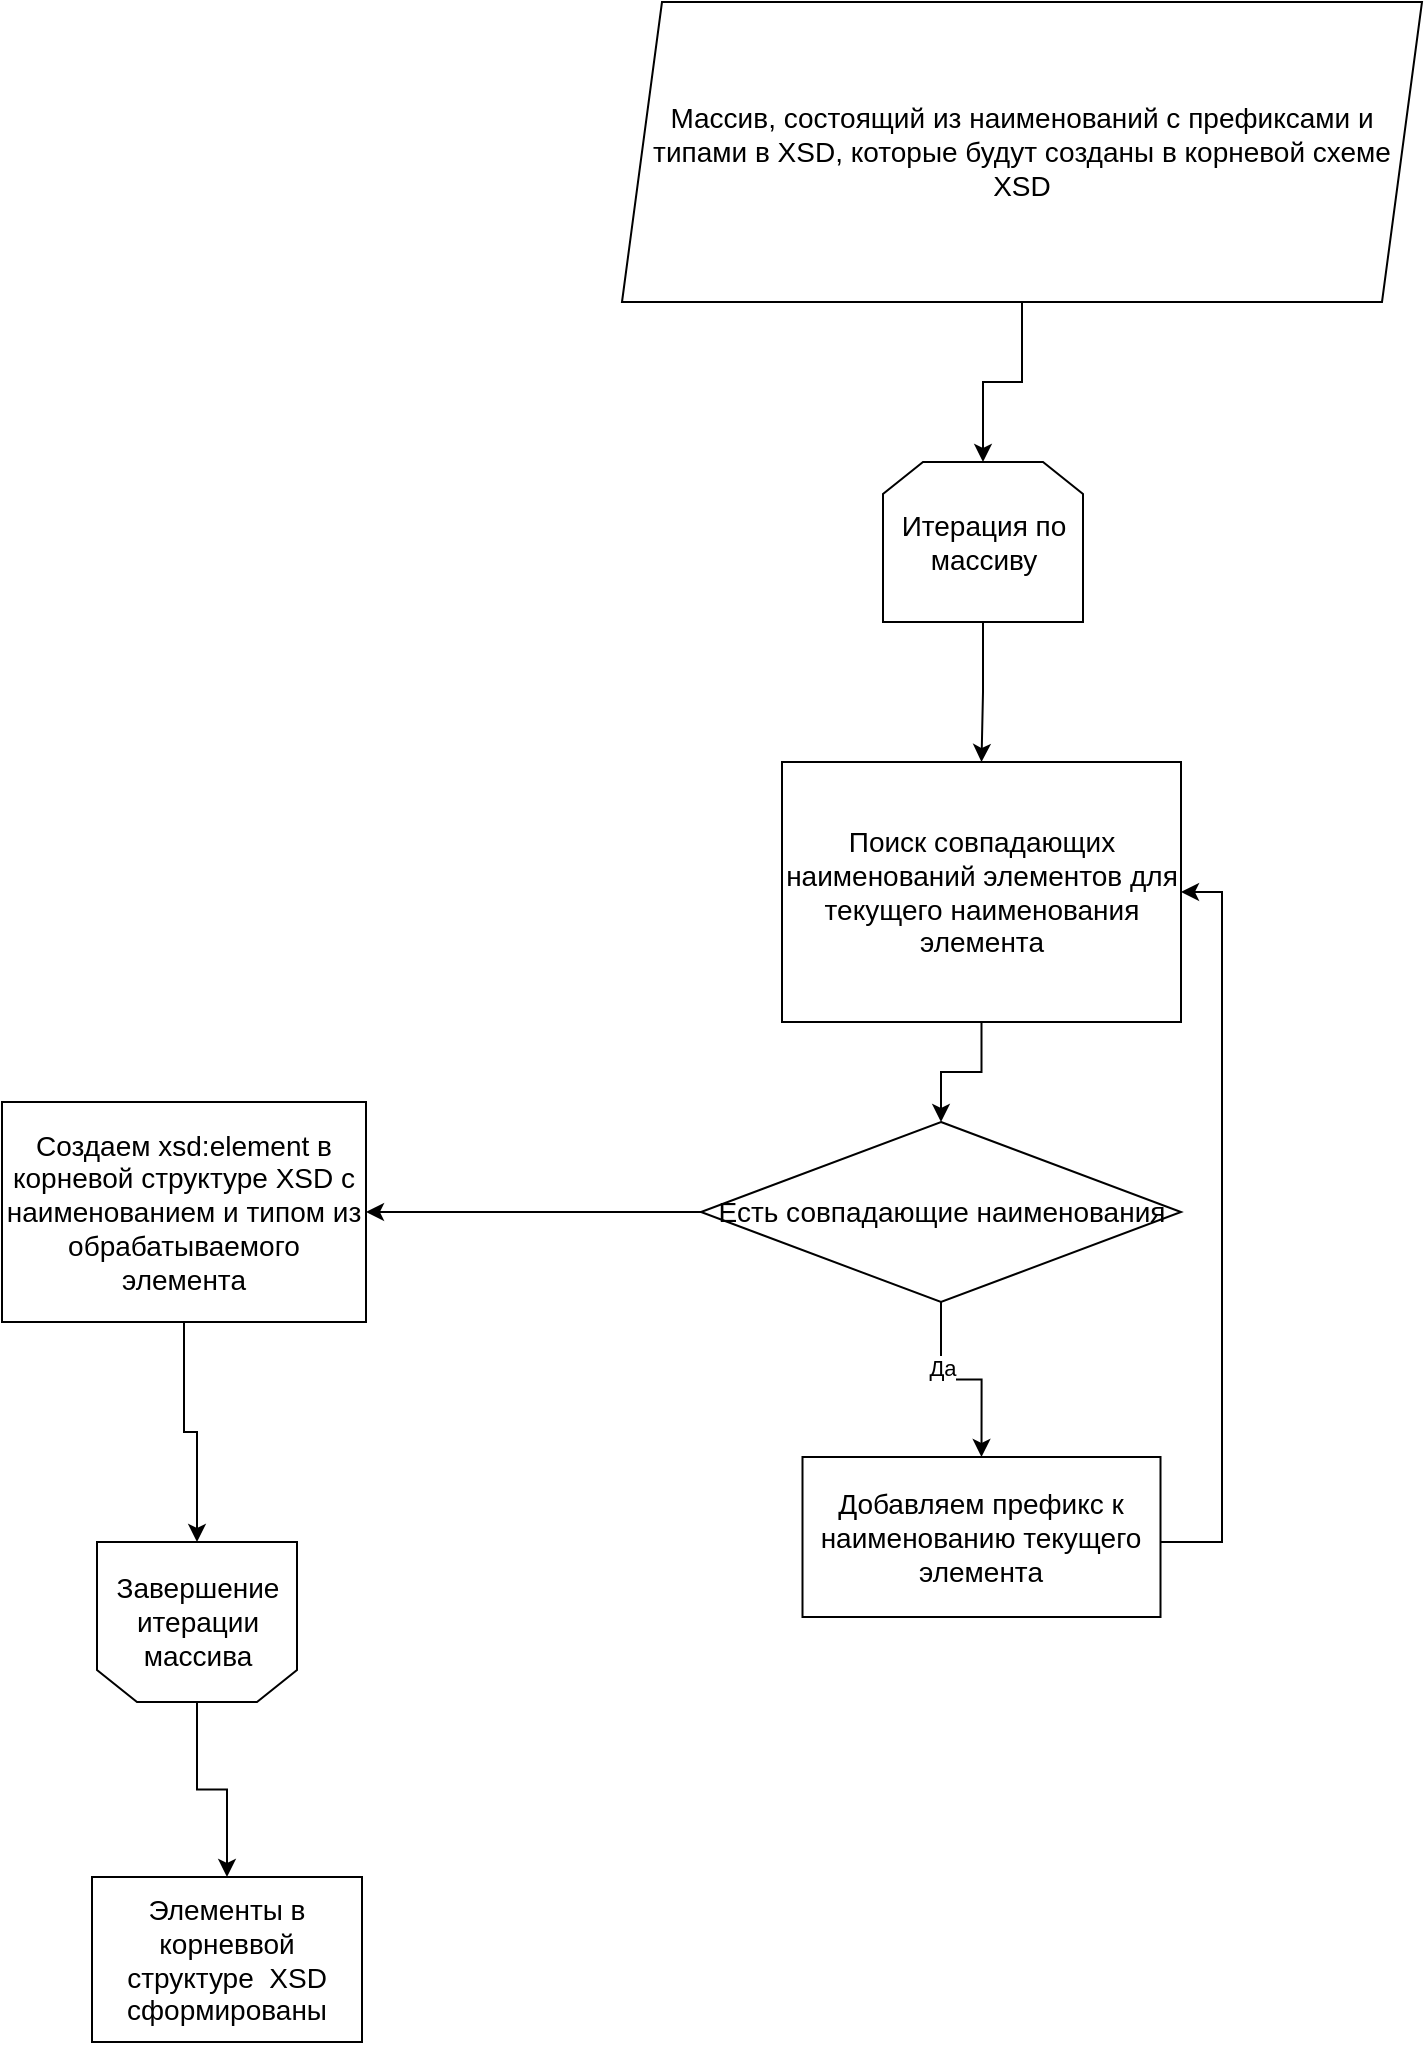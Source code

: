 <mxfile version="24.4.3" type="github">
  <diagram name="Page-1" id="6_bwfNdzsCJzBhfLqTul">
    <mxGraphModel dx="1221" dy="1795" grid="1" gridSize="10" guides="1" tooltips="1" connect="1" arrows="1" fold="1" page="1" pageScale="1" pageWidth="827" pageHeight="1169" math="0" shadow="0">
      <root>
        <mxCell id="0" />
        <mxCell id="1" parent="0" />
        <mxCell id="PGdRBs4h6YDw4an3QpVc-1" style="edgeStyle=orthogonalEdgeStyle;rounded=0;orthogonalLoop=1;jettySize=auto;html=1;entryX=0.5;entryY=0;entryDx=0;entryDy=0;fontSize=14;" edge="1" parent="1" source="PGdRBs4h6YDw4an3QpVc-2" target="PGdRBs4h6YDw4an3QpVc-4">
          <mxGeometry relative="1" as="geometry">
            <mxPoint x="660.5" y="-590" as="targetPoint" />
          </mxGeometry>
        </mxCell>
        <mxCell id="PGdRBs4h6YDw4an3QpVc-2" value="Массив, состоящий из наименований с префиксами и типами в XSD, которые будут созданы в корневой схеме XSD" style="shape=parallelogram;perimeter=parallelogramPerimeter;whiteSpace=wrap;html=1;fixedSize=1;fontSize=14;" vertex="1" parent="1">
          <mxGeometry x="480" y="-870" width="400" height="150" as="geometry" />
        </mxCell>
        <mxCell id="PGdRBs4h6YDw4an3QpVc-3" style="edgeStyle=orthogonalEdgeStyle;rounded=0;orthogonalLoop=1;jettySize=auto;html=1;entryX=0.5;entryY=0;entryDx=0;entryDy=0;fontSize=14;" edge="1" parent="1" source="PGdRBs4h6YDw4an3QpVc-4" target="PGdRBs4h6YDw4an3QpVc-6">
          <mxGeometry relative="1" as="geometry" />
        </mxCell>
        <mxCell id="PGdRBs4h6YDw4an3QpVc-4" value="Итерация по массиву" style="shape=loopLimit;whiteSpace=wrap;html=1;fontSize=14;" vertex="1" parent="1">
          <mxGeometry x="610.5" y="-640" width="100" height="80" as="geometry" />
        </mxCell>
        <mxCell id="PGdRBs4h6YDw4an3QpVc-5" style="edgeStyle=orthogonalEdgeStyle;rounded=0;orthogonalLoop=1;jettySize=auto;html=1;entryX=0.5;entryY=0;entryDx=0;entryDy=0;fontSize=14;" edge="1" parent="1" source="PGdRBs4h6YDw4an3QpVc-6" target="PGdRBs4h6YDw4an3QpVc-10">
          <mxGeometry relative="1" as="geometry" />
        </mxCell>
        <mxCell id="PGdRBs4h6YDw4an3QpVc-6" value="Поиск совпадающих наименований элементов для текущего наименования элемента" style="rounded=0;whiteSpace=wrap;html=1;fontSize=14;" vertex="1" parent="1">
          <mxGeometry x="560" y="-490" width="199.5" height="130" as="geometry" />
        </mxCell>
        <mxCell id="PGdRBs4h6YDw4an3QpVc-7" style="edgeStyle=orthogonalEdgeStyle;rounded=0;orthogonalLoop=1;jettySize=auto;html=1;entryX=0.5;entryY=0;entryDx=0;entryDy=0;fontSize=14;" edge="1" parent="1" source="PGdRBs4h6YDw4an3QpVc-10" target="PGdRBs4h6YDw4an3QpVc-12">
          <mxGeometry relative="1" as="geometry" />
        </mxCell>
        <mxCell id="PGdRBs4h6YDw4an3QpVc-8" value="Да" style="edgeLabel;html=1;align=center;verticalAlign=middle;resizable=0;points=[];" vertex="1" connectable="0" parent="PGdRBs4h6YDw4an3QpVc-7">
          <mxGeometry x="-0.356" relative="1" as="geometry">
            <mxPoint y="1" as="offset" />
          </mxGeometry>
        </mxCell>
        <mxCell id="PGdRBs4h6YDw4an3QpVc-9" style="edgeStyle=orthogonalEdgeStyle;rounded=0;orthogonalLoop=1;jettySize=auto;html=1;fontSize=14;" edge="1" parent="1" source="PGdRBs4h6YDw4an3QpVc-10" target="PGdRBs4h6YDw4an3QpVc-14">
          <mxGeometry relative="1" as="geometry">
            <mxPoint x="390" y="-265" as="targetPoint" />
          </mxGeometry>
        </mxCell>
        <mxCell id="PGdRBs4h6YDw4an3QpVc-10" value="Есть совпадающие наименования" style="rhombus;whiteSpace=wrap;html=1;fontSize=14;" vertex="1" parent="1">
          <mxGeometry x="519.5" y="-310" width="240" height="90" as="geometry" />
        </mxCell>
        <mxCell id="PGdRBs4h6YDw4an3QpVc-11" style="edgeStyle=orthogonalEdgeStyle;rounded=0;orthogonalLoop=1;jettySize=auto;html=1;entryX=1;entryY=0.5;entryDx=0;entryDy=0;fontSize=14;" edge="1" parent="1" source="PGdRBs4h6YDw4an3QpVc-12" target="PGdRBs4h6YDw4an3QpVc-6">
          <mxGeometry relative="1" as="geometry">
            <Array as="points">
              <mxPoint x="780" y="-100" />
              <mxPoint x="780" y="-425" />
            </Array>
          </mxGeometry>
        </mxCell>
        <mxCell id="PGdRBs4h6YDw4an3QpVc-12" value="Добавляем префикс к наименованию текущего элемента" style="rounded=0;whiteSpace=wrap;html=1;fontSize=14;" vertex="1" parent="1">
          <mxGeometry x="570.25" y="-142.5" width="179" height="80" as="geometry" />
        </mxCell>
        <mxCell id="PGdRBs4h6YDw4an3QpVc-13" style="edgeStyle=orthogonalEdgeStyle;rounded=0;orthogonalLoop=1;jettySize=auto;html=1;fontSize=14;" edge="1" parent="1" source="PGdRBs4h6YDw4an3QpVc-14" target="PGdRBs4h6YDw4an3QpVc-16">
          <mxGeometry relative="1" as="geometry" />
        </mxCell>
        <mxCell id="PGdRBs4h6YDw4an3QpVc-14" value="Создаем xsd:element в корневой структуре XSD с наименованием и типом из обрабатываемого элемента" style="rounded=0;whiteSpace=wrap;html=1;fontSize=14;" vertex="1" parent="1">
          <mxGeometry x="170" y="-320" width="182" height="110" as="geometry" />
        </mxCell>
        <mxCell id="PGdRBs4h6YDw4an3QpVc-15" style="edgeStyle=orthogonalEdgeStyle;rounded=0;orthogonalLoop=1;jettySize=auto;html=1;entryX=0.5;entryY=0;entryDx=0;entryDy=0;fontSize=14;" edge="1" parent="1" source="PGdRBs4h6YDw4an3QpVc-16" target="PGdRBs4h6YDw4an3QpVc-17">
          <mxGeometry relative="1" as="geometry" />
        </mxCell>
        <mxCell id="PGdRBs4h6YDw4an3QpVc-16" value="Завершение итерации массива" style="shape=loopLimit;whiteSpace=wrap;html=1;direction=west;fontSize=14;" vertex="1" parent="1">
          <mxGeometry x="217.5" y="-100" width="100" height="80" as="geometry" />
        </mxCell>
        <mxCell id="PGdRBs4h6YDw4an3QpVc-17" value="Элементы в корневвой структуре&amp;nbsp; XSD сформированы" style="rounded=0;whiteSpace=wrap;html=1;fontSize=14;" vertex="1" parent="1">
          <mxGeometry x="215" y="67.5" width="135" height="82.5" as="geometry" />
        </mxCell>
      </root>
    </mxGraphModel>
  </diagram>
</mxfile>
